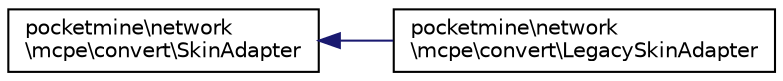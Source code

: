digraph "Graphical Class Hierarchy"
{
 // INTERACTIVE_SVG=YES
 // LATEX_PDF_SIZE
  edge [fontname="Helvetica",fontsize="10",labelfontname="Helvetica",labelfontsize="10"];
  node [fontname="Helvetica",fontsize="10",shape=record];
  rankdir="LR";
  Node0 [label="pocketmine\\network\l\\mcpe\\convert\\SkinAdapter",height=0.2,width=0.4,color="black", fillcolor="white", style="filled",URL="$d2/d77/interfacepocketmine_1_1network_1_1mcpe_1_1convert_1_1_skin_adapter.html",tooltip=" "];
  Node0 -> Node1 [dir="back",color="midnightblue",fontsize="10",style="solid",fontname="Helvetica"];
  Node1 [label="pocketmine\\network\l\\mcpe\\convert\\LegacySkinAdapter",height=0.2,width=0.4,color="black", fillcolor="white", style="filled",URL="$d3/de8/classpocketmine_1_1network_1_1mcpe_1_1convert_1_1_legacy_skin_adapter.html",tooltip=" "];
}
